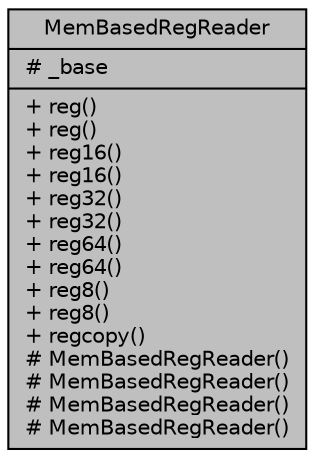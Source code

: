 digraph "MemBasedRegReader"
{
  edge [fontname="Helvetica",fontsize="10",labelfontname="Helvetica",labelfontsize="10"];
  node [fontname="Helvetica",fontsize="10",shape=record];
  Node5 [label="{MemBasedRegReader\n|# _base\l|+ reg()\l+ reg()\l+ reg16()\l+ reg16()\l+ reg32()\l+ reg32()\l+ reg64()\l+ reg64()\l+ reg8()\l+ reg8()\l+ regcopy()\l# MemBasedRegReader()\l# MemBasedRegReader()\l# MemBasedRegReader()\l# MemBasedRegReader()\l}",height=0.2,width=0.4,color="black", fillcolor="grey75", style="filled", fontcolor="black"];
}
